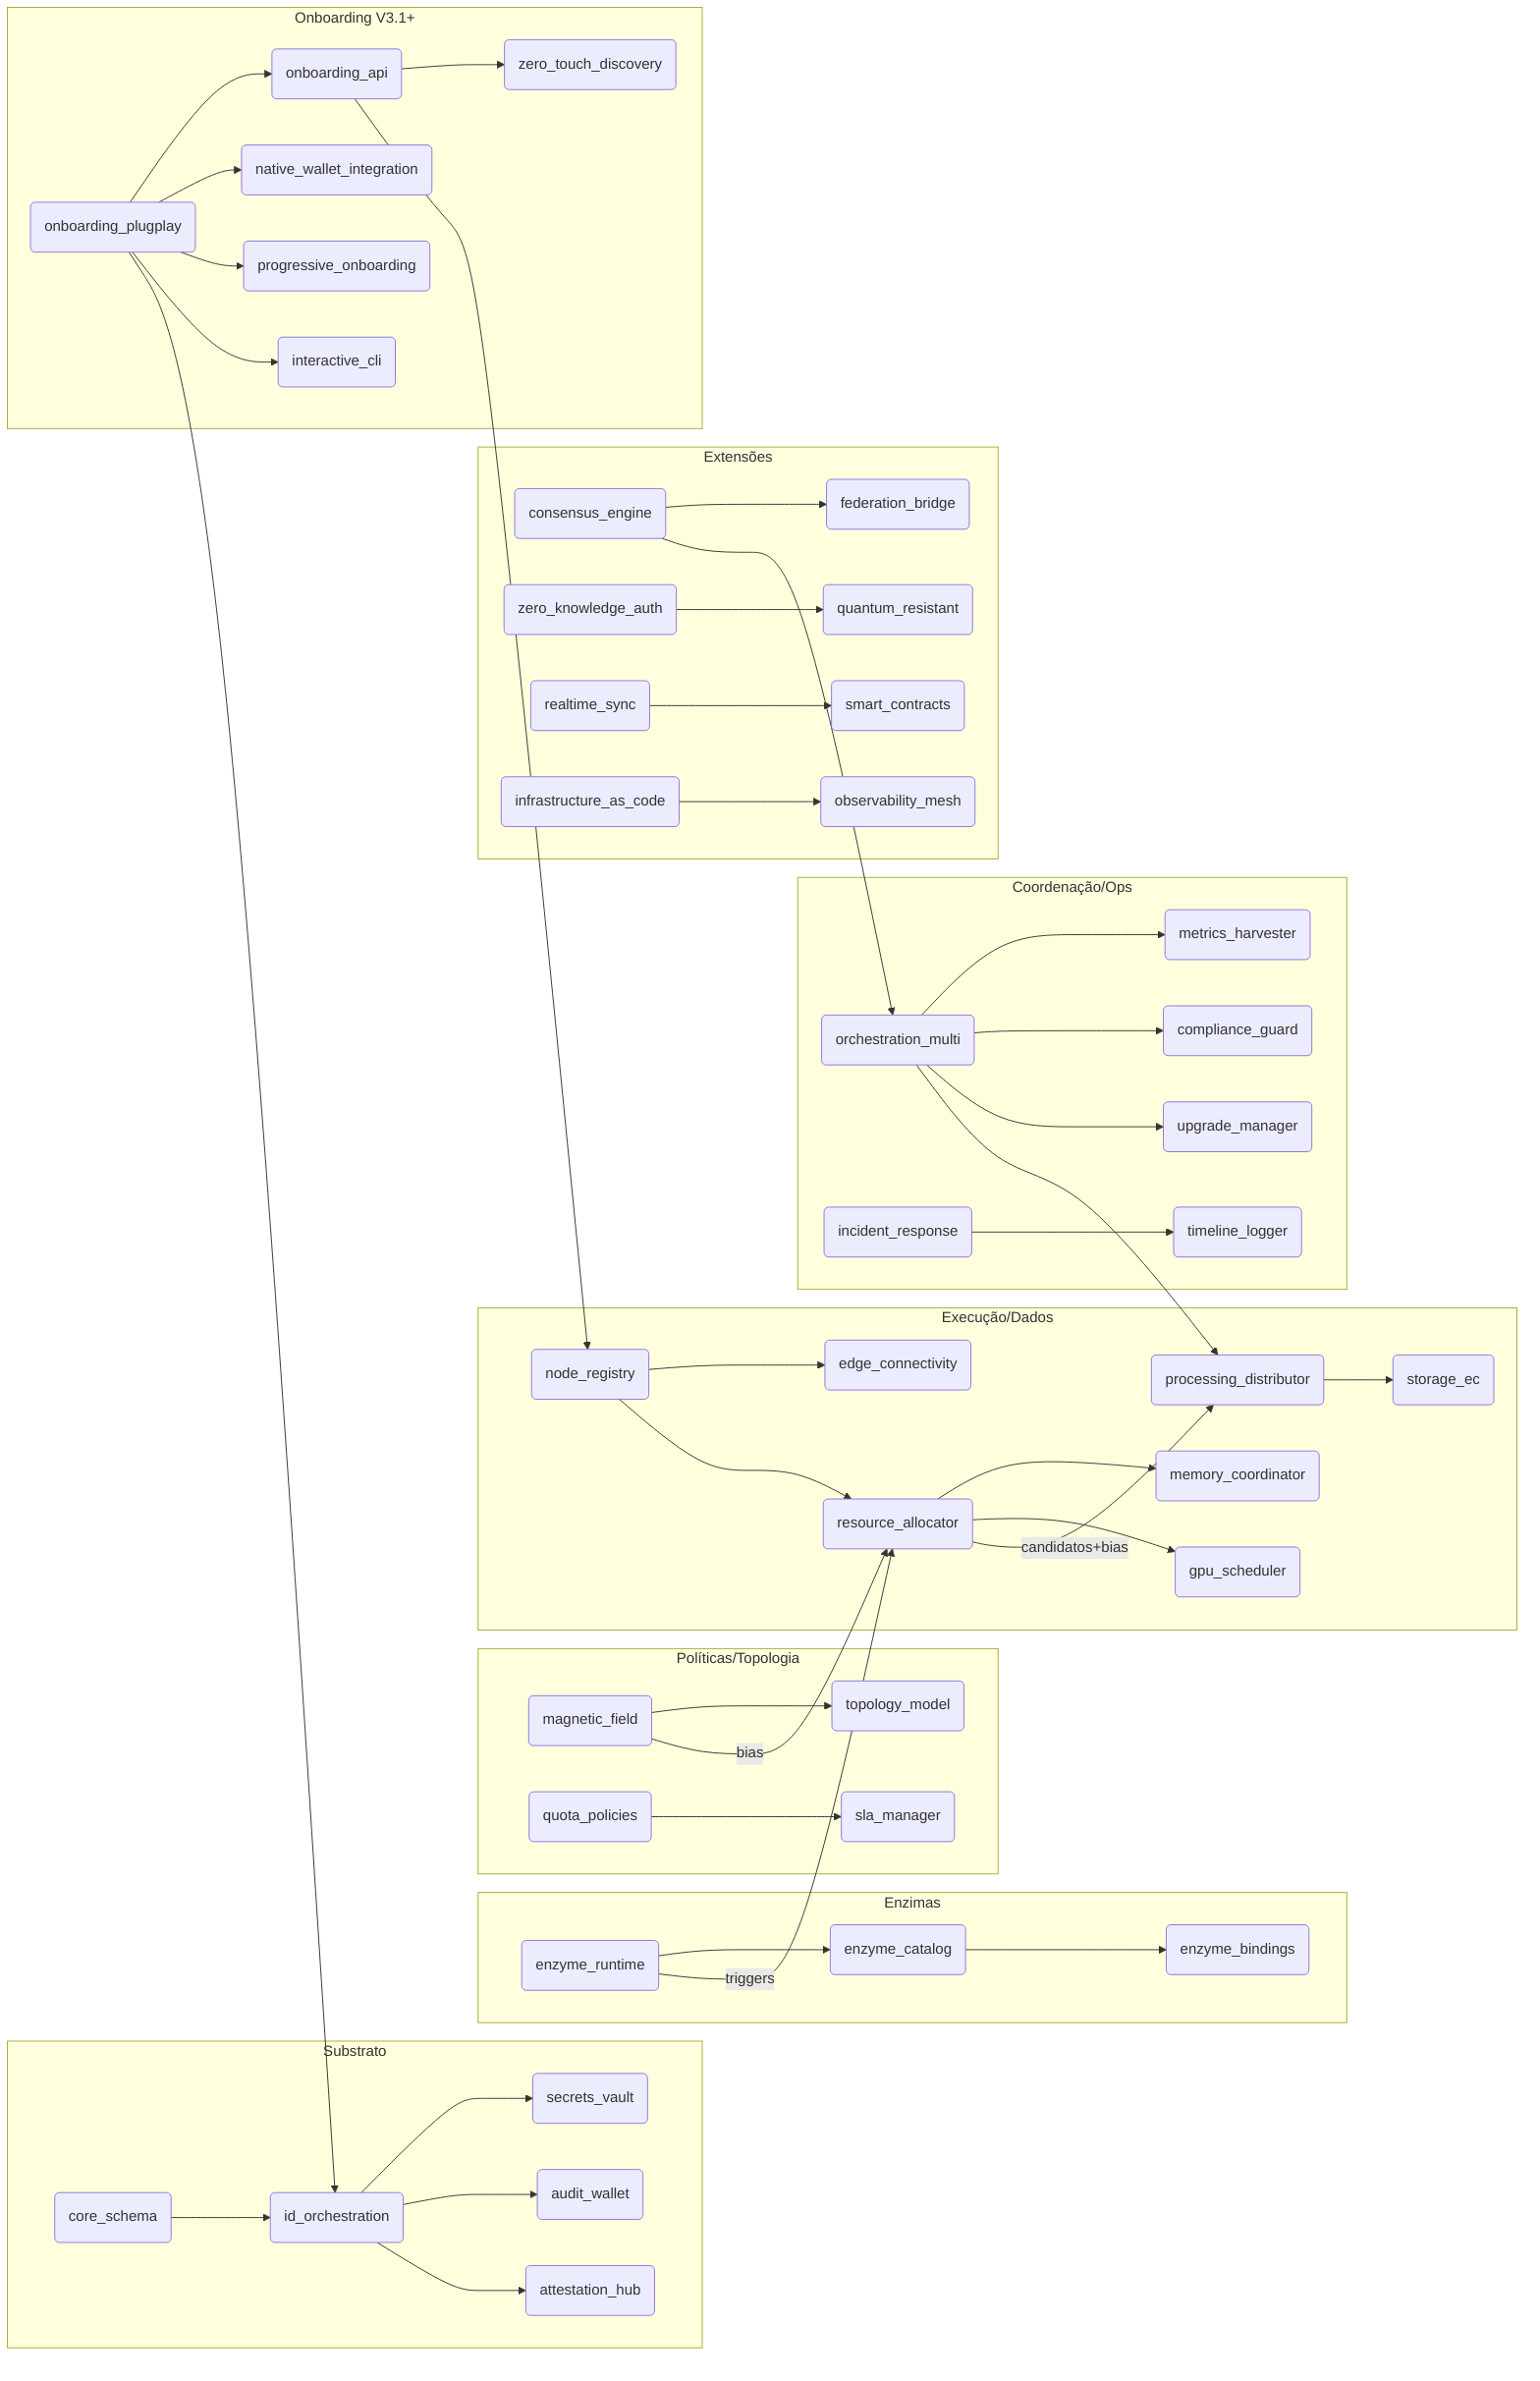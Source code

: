 flowchart LR
  subgraph L0[Substrato]
    A(core_schema)-->B(id_orchestration)
    B-->C(secrets_vault)
    B-->D(audit_wallet)
    B-->E(attestation_hub)
  end

  subgraph L1[Enzimas]
    F(enzyme_runtime)-->G(enzyme_catalog)
    G-->H(enzyme_bindings)
  end

  subgraph L2[Políticas/Topologia]
    I(magnetic_field)-->J(topology_model)
    K(quota_policies)-->L(sla_manager)
  end

  subgraph L3[Execução/Dados]
    M(node_registry)-->N(edge_connectivity)
    M-->O(resource_allocator)
    O-->P(memory_coordinator)
    O-->Q(gpu_scheduler)
    R(processing_distributor)-->S(storage_ec)
  end

  subgraph L4[Coordenação/Ops]
    T(orchestration_multi)-->U(metrics_harvester)
    T-->V(compliance_guard)
    T-->W(upgrade_manager)
    X(incident_response)-->Y(timeline_logger)
  end

  subgraph V4[Extensões]
    CE(consensus_engine)-->FB(federation_bridge)
    ZK(zero_knowledge_auth)-->PQC(quantum_resistant)
    RT(realtime_sync)-->SC(smart_contracts)
    IaC(infrastructure_as_code)-->OBS(observability_mesh)
  end

  subgraph Onboarding V3.1+
    OB(onboarding_plugplay)-->API(onboarding_api)
    API-->ZTD(zero_touch_discovery)
    OB-->WAL(native_wallet_integration)
    OB-->PROG(progressive_onboarding)
    OB-->CLI(interactive_cli)
  end

  OB-->B
  API-->M
  T-->R
  CE-->T
  O--candidatos+bias-->R
  I--bias-->O
  F--triggers-->O